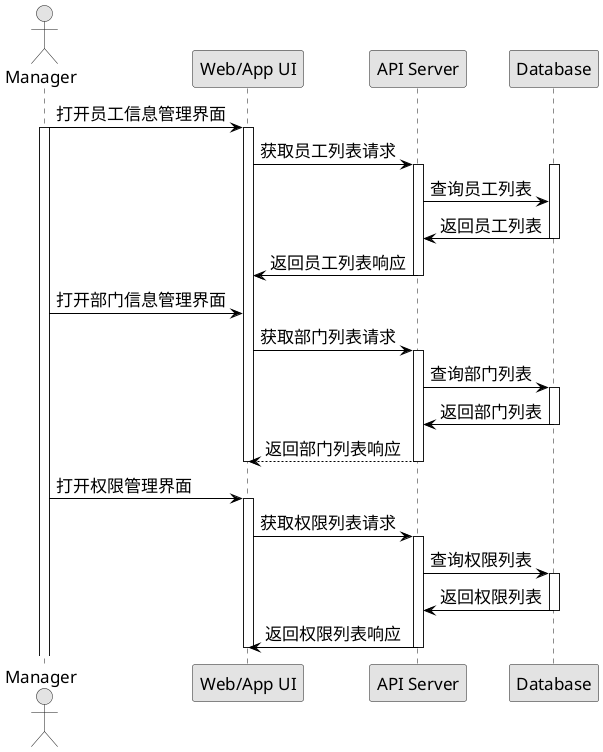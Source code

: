 @startuml
skinparam classBackgroundColor transparent
skinparam classBorderColor black
skinparam Shadowing false
skinparam  ArrowColor black
skinparam defaultFontsize 17
skinparam monochrome true
actor Manager

participant "Web/App UI"
participant "API Server"
participant "Database"

Manager -> "Web/App UI": 打开员工信息管理界面
activate Manager
activate "Web/App UI"
"Web/App UI" -> "API Server": 获取员工列表请求
activate "API Server"
activate "Database"
"API Server" -> "Database": 查询员工列表
"Database" -> "API Server": 返回员工列表
deactivate "Database"
"API Server" -> "Web/App UI": 返回员工列表响应
deactivate "API Server"

Manager -> "Web/App UI": 打开部门信息管理界面

"Web/App UI" -> "API Server": 获取部门列表请求
activate "API Server"
"API Server" -> "Database": 查询部门列表
activate "Database"
"Database" -> "API Server": 返回部门列表
deactivate "Database"
"API Server" --> "Web/App UI": 返回部门列表响应
deactivate "API Server"
deactivate "Web/App UI"

Manager -> "Web/App UI": 打开权限管理界面
activate "Web/App UI"
"Web/App UI" -> "API Server": 获取权限列表请求
activate "API Server"
"API Server" -> "Database": 查询权限列表
activate "Database"
"Database" -> "API Server": 返回权限列表
deactivate "Database"
"API Server" -> "Web/App UI": 返回权限列表响应
deactivate "API Server"
deactivate "Web/App UI"

@enduml
